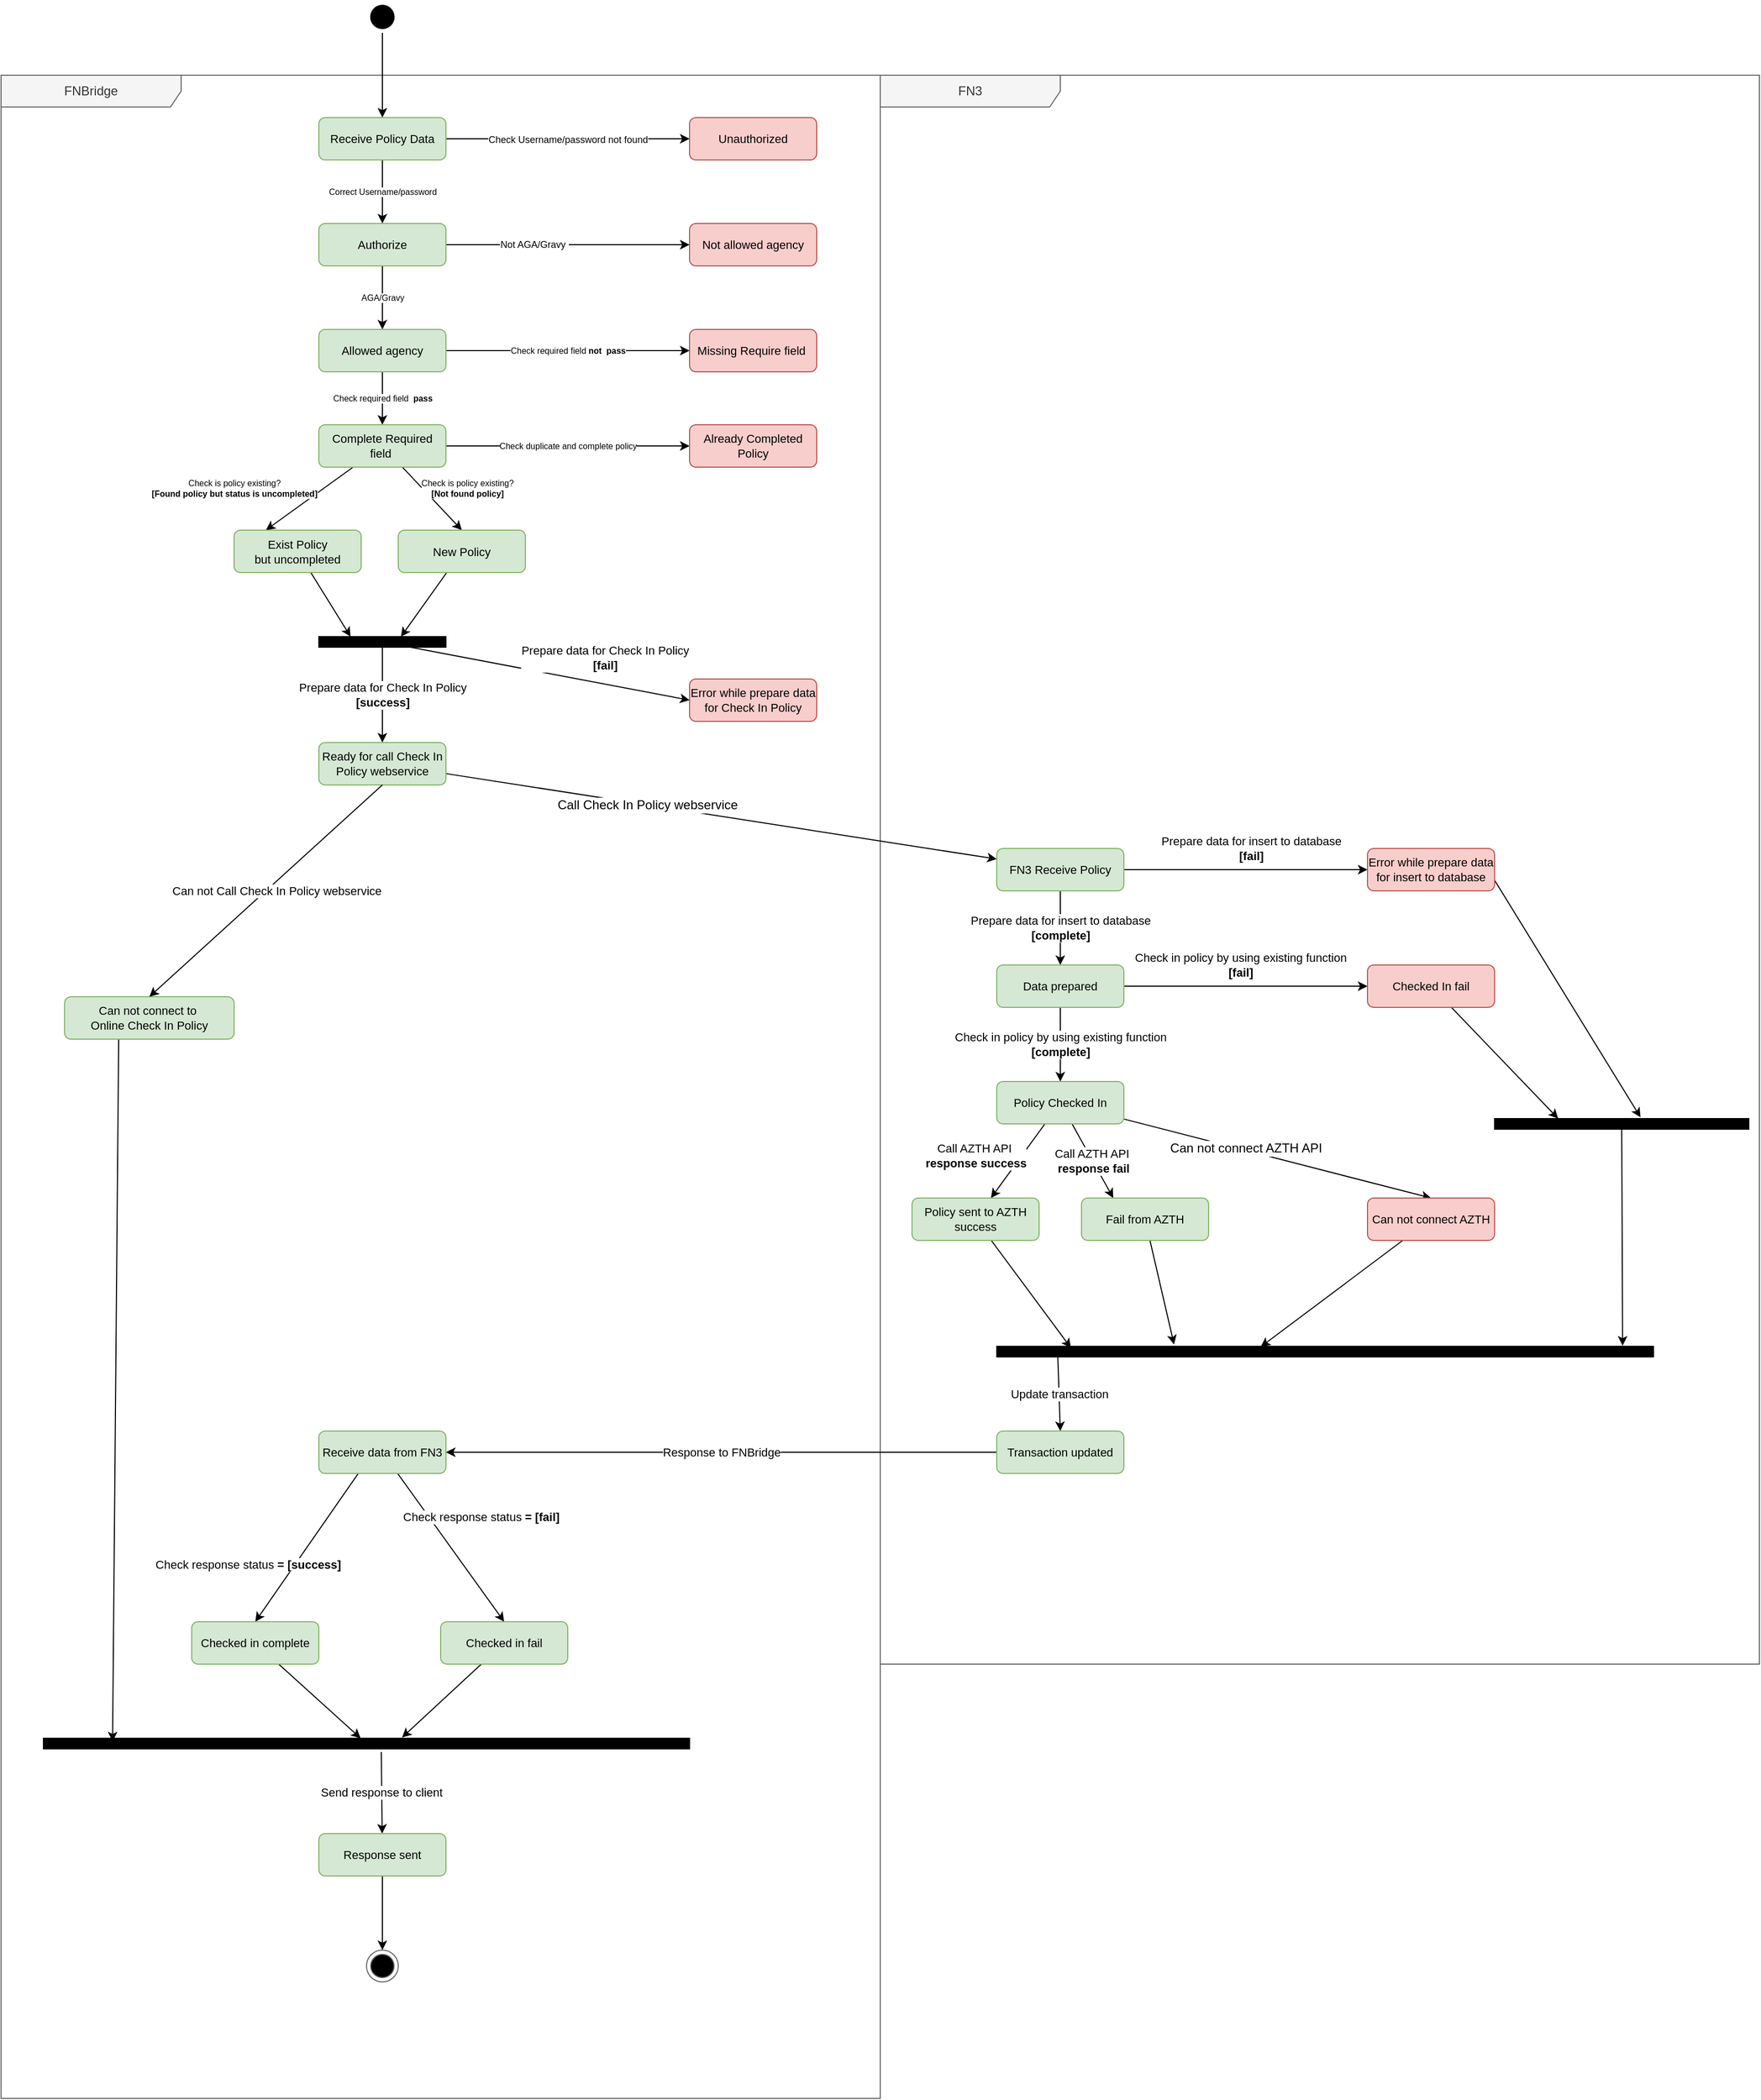 <mxfile version="10.6.0" type="github"><diagram id="sMCr9nXkibw11Oo0Oi_z" name="Page-1"><mxGraphModel dx="2087" dy="1023" grid="1" gridSize="10" guides="1" tooltips="1" connect="1" arrows="1" fold="1" page="1" pageScale="1" pageWidth="850" pageHeight="1100" math="0" shadow="0"><root><mxCell id="0"/><mxCell id="1" parent="0"/><mxCell id="8YML9WY5gJOUzMFepSNd-34" value="FN3" style="shape=umlFrame;whiteSpace=wrap;html=1;width=170;height=30;fillColor=#f5f5f5;strokeColor=#666666;fontColor=#333333;" vertex="1" parent="1"><mxGeometry x="850" y="120" width="830" height="1500" as="geometry"/></mxCell><mxCell id="8YML9WY5gJOUzMFepSNd-9" value="FNBridge" style="shape=umlFrame;whiteSpace=wrap;html=1;width=170;height=30;fillColor=#f5f5f5;strokeColor=#666666;fontColor=#333333;" vertex="1" parent="1"><mxGeometry x="20" y="120" width="830" height="1910" as="geometry"/></mxCell><mxCell id="etkM9OLkd7ppTOFoVHVF-16" style="edgeStyle=orthogonalEdgeStyle;rounded=0;orthogonalLoop=1;jettySize=auto;html=1;strokeColor=#000000;fontSize=8;" parent="1" source="etkM9OLkd7ppTOFoVHVF-1" target="etkM9OLkd7ppTOFoVHVF-3" edge="1"><mxGeometry relative="1" as="geometry"/></mxCell><mxCell id="etkM9OLkd7ppTOFoVHVF-1" value="" style="ellipse;html=1;shape=startState;fillColor=#000000;strokeColor=#000000;fontColor=#333333;" parent="1" vertex="1"><mxGeometry x="365" y="50" width="30" height="30" as="geometry"/></mxCell><mxCell id="etkM9OLkd7ppTOFoVHVF-6" value="&lt;font style=&quot;font-size: 9px&quot;&gt;Check Username/password not found&lt;/font&gt;" style="edgeStyle=orthogonalEdgeStyle;rounded=0;orthogonalLoop=1;jettySize=auto;html=1;entryX=0;entryY=0.5;entryDx=0;entryDy=0;strokeColor=#000000;" parent="1" source="etkM9OLkd7ppTOFoVHVF-3" target="etkM9OLkd7ppTOFoVHVF-5" edge="1"><mxGeometry relative="1" as="geometry"/></mxCell><mxCell id="etkM9OLkd7ppTOFoVHVF-15" value="&lt;span&gt;Correct Username/password&lt;/span&gt;" style="edgeStyle=orthogonalEdgeStyle;rounded=0;orthogonalLoop=1;jettySize=auto;html=1;entryX=0.5;entryY=0;entryDx=0;entryDy=0;strokeColor=#000000;fontSize=8;" parent="1" source="etkM9OLkd7ppTOFoVHVF-3" target="etkM9OLkd7ppTOFoVHVF-4" edge="1"><mxGeometry relative="1" as="geometry"/></mxCell><mxCell id="etkM9OLkd7ppTOFoVHVF-3" value="Receive Policy Data" style="rounded=1;whiteSpace=wrap;html=1;strokeColor=#82b366;fillColor=#d5e8d4;fontSize=11;" parent="1" vertex="1"><mxGeometry x="320" y="160" width="120" height="40" as="geometry"/></mxCell><mxCell id="etkM9OLkd7ppTOFoVHVF-8" style="edgeStyle=orthogonalEdgeStyle;rounded=0;orthogonalLoop=1;jettySize=auto;html=1;entryX=0;entryY=0.5;entryDx=0;entryDy=0;strokeColor=#000000;" parent="1" source="etkM9OLkd7ppTOFoVHVF-4" target="etkM9OLkd7ppTOFoVHVF-7" edge="1"><mxGeometry relative="1" as="geometry"/></mxCell><mxCell id="etkM9OLkd7ppTOFoVHVF-9" value="&lt;font style=&quot;font-size: 9px&quot;&gt;Not AGA/Gravy&amp;nbsp;&lt;/font&gt;" style="text;html=1;resizable=0;points=[];align=center;verticalAlign=middle;labelBackgroundColor=#ffffff;fontSize=8;" parent="etkM9OLkd7ppTOFoVHVF-8" vertex="1" connectable="0"><mxGeometry x="-0.002" y="-32" relative="1" as="geometry"><mxPoint x="-32" y="-32" as="offset"/></mxGeometry></mxCell><mxCell id="etkM9OLkd7ppTOFoVHVF-11" value="&lt;span&gt;AGA/Gravy&lt;/span&gt;" style="edgeStyle=orthogonalEdgeStyle;rounded=0;orthogonalLoop=1;jettySize=auto;html=1;strokeColor=#000000;fontSize=8;" parent="1" source="etkM9OLkd7ppTOFoVHVF-4" target="etkM9OLkd7ppTOFoVHVF-10" edge="1"><mxGeometry relative="1" as="geometry"/></mxCell><mxCell id="etkM9OLkd7ppTOFoVHVF-4" value="Authorize" style="rounded=1;whiteSpace=wrap;html=1;strokeColor=#82b366;fillColor=#d5e8d4;fontSize=11;" parent="1" vertex="1"><mxGeometry x="320" y="260" width="120" height="40" as="geometry"/></mxCell><mxCell id="etkM9OLkd7ppTOFoVHVF-5" value="Unauthorized" style="rounded=1;whiteSpace=wrap;html=1;strokeColor=#b85450;fillColor=#f8cecc;fontSize=11;" parent="1" vertex="1"><mxGeometry x="670" y="160" width="120" height="40" as="geometry"/></mxCell><mxCell id="etkM9OLkd7ppTOFoVHVF-7" value="Not allowed agency" style="rounded=1;whiteSpace=wrap;html=1;strokeColor=#b85450;fillColor=#f8cecc;fontSize=11;" parent="1" vertex="1"><mxGeometry x="670" y="260" width="120" height="40" as="geometry"/></mxCell><mxCell id="etkM9OLkd7ppTOFoVHVF-19" value="Check required field &lt;b&gt;not&amp;nbsp; pass&lt;/b&gt;" style="edgeStyle=orthogonalEdgeStyle;rounded=0;orthogonalLoop=1;jettySize=auto;html=1;entryX=0;entryY=0.5;entryDx=0;entryDy=0;strokeColor=#000000;fontSize=8;" parent="1" source="etkM9OLkd7ppTOFoVHVF-10" target="etkM9OLkd7ppTOFoVHVF-17" edge="1"><mxGeometry relative="1" as="geometry"/></mxCell><mxCell id="etkM9OLkd7ppTOFoVHVF-20" value="Check required field&amp;nbsp; &lt;b&gt;pass&lt;/b&gt;" style="edgeStyle=orthogonalEdgeStyle;rounded=0;orthogonalLoop=1;jettySize=auto;html=1;entryX=0.5;entryY=0;entryDx=0;entryDy=0;strokeColor=#000000;fontSize=8;" parent="1" source="etkM9OLkd7ppTOFoVHVF-10" target="etkM9OLkd7ppTOFoVHVF-18" edge="1"><mxGeometry relative="1" as="geometry"/></mxCell><mxCell id="etkM9OLkd7ppTOFoVHVF-10" value="&lt;span style=&quot;font-size: 11px;&quot;&gt;Allowed agency&lt;/span&gt;" style="rounded=1;whiteSpace=wrap;html=1;strokeColor=#82b366;fillColor=#d5e8d4;fontSize=11;" parent="1" vertex="1"><mxGeometry x="320" y="360" width="120" height="40" as="geometry"/></mxCell><mxCell id="etkM9OLkd7ppTOFoVHVF-17" value="Missing Require field&amp;nbsp;" style="rounded=1;whiteSpace=wrap;html=1;strokeColor=#b85450;fillColor=#f8cecc;fontSize=11;" parent="1" vertex="1"><mxGeometry x="670" y="360" width="120" height="40" as="geometry"/></mxCell><mxCell id="etkM9OLkd7ppTOFoVHVF-24" value="Check duplicate and complete policy" style="edgeStyle=orthogonalEdgeStyle;rounded=0;orthogonalLoop=1;jettySize=auto;html=1;entryX=0;entryY=0.5;entryDx=0;entryDy=0;strokeColor=#000000;fontSize=8;" parent="1" source="etkM9OLkd7ppTOFoVHVF-18" target="etkM9OLkd7ppTOFoVHVF-23" edge="1"><mxGeometry relative="1" as="geometry"/></mxCell><mxCell id="etkM9OLkd7ppTOFoVHVF-25" value="Check is policy existing?&lt;br&gt;&lt;b&gt;[Found policy but status is uncompleted]&lt;/b&gt;" style="rounded=0;orthogonalLoop=1;jettySize=auto;html=1;entryX=0.25;entryY=0;entryDx=0;entryDy=0;strokeColor=#000000;fontSize=8;" parent="1" source="etkM9OLkd7ppTOFoVHVF-18" target="etkM9OLkd7ppTOFoVHVF-22" edge="1"><mxGeometry x="1" y="-50" relative="1" as="geometry"><mxPoint x="-1" y="1" as="offset"/></mxGeometry></mxCell><mxCell id="etkM9OLkd7ppTOFoVHVF-26" style="rounded=0;orthogonalLoop=1;jettySize=auto;html=1;entryX=0.5;entryY=0;entryDx=0;entryDy=0;strokeColor=#000000;fontSize=8;" parent="1" source="etkM9OLkd7ppTOFoVHVF-18" target="etkM9OLkd7ppTOFoVHVF-21" edge="1"><mxGeometry relative="1" as="geometry"/></mxCell><mxCell id="etkM9OLkd7ppTOFoVHVF-27" value="Check is policy existing?&lt;br&gt;&lt;b&gt;[Not found policy]&lt;/b&gt;" style="text;html=1;resizable=0;points=[];align=center;verticalAlign=middle;labelBackgroundColor=#ffffff;fontSize=8;" parent="etkM9OLkd7ppTOFoVHVF-26" vertex="1" connectable="0"><mxGeometry x="-0.576" y="15" relative="1" as="geometry"><mxPoint x="38" y="17.5" as="offset"/></mxGeometry></mxCell><mxCell id="etkM9OLkd7ppTOFoVHVF-18" value="&lt;span style=&quot;font-size: 11px;&quot;&gt;Complete Required field&amp;nbsp;&lt;/span&gt;" style="rounded=1;whiteSpace=wrap;html=1;strokeColor=#82b366;fillColor=#d5e8d4;fontSize=11;" parent="1" vertex="1"><mxGeometry x="320" y="450" width="120" height="40" as="geometry"/></mxCell><mxCell id="8YML9WY5gJOUzMFepSNd-4" style="edgeStyle=none;rounded=0;orthogonalLoop=1;jettySize=auto;html=1;entryX=0.646;entryY=0.014;entryDx=0;entryDy=0;entryPerimeter=0;" edge="1" parent="1" source="etkM9OLkd7ppTOFoVHVF-21" target="8YML9WY5gJOUzMFepSNd-2"><mxGeometry relative="1" as="geometry"/></mxCell><mxCell id="etkM9OLkd7ppTOFoVHVF-21" value="&lt;span style=&quot;font-size: 11px;&quot;&gt;New Policy&lt;/span&gt;" style="rounded=1;whiteSpace=wrap;html=1;strokeColor=#82b366;fillColor=#d5e8d4;fontSize=11;" parent="1" vertex="1"><mxGeometry x="395" y="549.5" width="120" height="40" as="geometry"/></mxCell><mxCell id="8YML9WY5gJOUzMFepSNd-3" style="edgeStyle=none;rounded=0;orthogonalLoop=1;jettySize=auto;html=1;entryX=0.25;entryY=0;entryDx=0;entryDy=0;" edge="1" parent="1" source="etkM9OLkd7ppTOFoVHVF-22" target="8YML9WY5gJOUzMFepSNd-2"><mxGeometry relative="1" as="geometry"/></mxCell><mxCell id="etkM9OLkd7ppTOFoVHVF-22" value="&lt;span style=&quot;font-size: 11px;&quot;&gt;Exist Policy but&amp;nbsp;&lt;/span&gt;uncompleted" style="rounded=1;whiteSpace=wrap;html=1;strokeColor=#82b366;fillColor=#d5e8d4;fontSize=11;" parent="1" vertex="1"><mxGeometry x="240" y="549.5" width="120" height="40" as="geometry"/></mxCell><mxCell id="etkM9OLkd7ppTOFoVHVF-23" value="Already Completed Policy" style="rounded=1;whiteSpace=wrap;html=1;strokeColor=#b85450;fillColor=#f8cecc;fontSize=11;" parent="1" vertex="1"><mxGeometry x="670" y="450" width="120" height="40" as="geometry"/></mxCell><mxCell id="8YML9WY5gJOUzMFepSNd-1" value="Error while prepare data for Check In Policy" style="rounded=1;whiteSpace=wrap;html=1;strokeColor=#b85450;fillColor=#f8cecc;fontSize=11;" vertex="1" parent="1"><mxGeometry x="670" y="690" width="120" height="40" as="geometry"/></mxCell><mxCell id="8YML9WY5gJOUzMFepSNd-5" value="Prepare data for Check In Policy&lt;br&gt;&lt;b&gt;[fail]&lt;/b&gt;" style="edgeStyle=none;rounded=0;orthogonalLoop=1;jettySize=auto;html=1;entryX=0;entryY=0.5;entryDx=0;entryDy=0;" edge="1" parent="1" source="8YML9WY5gJOUzMFepSNd-2" target="8YML9WY5gJOUzMFepSNd-1"><mxGeometry x="0.358" y="24" relative="1" as="geometry"><mxPoint as="offset"/></mxGeometry></mxCell><mxCell id="8YML9WY5gJOUzMFepSNd-7" value="&lt;span&gt;Prepare data for Check In Policy&lt;br&gt;&lt;b&gt;[success]&lt;/b&gt;&lt;br&gt;&lt;/span&gt;" style="edgeStyle=none;rounded=0;orthogonalLoop=1;jettySize=auto;html=1;entryX=0.5;entryY=0;entryDx=0;entryDy=0;" edge="1" parent="1" source="8YML9WY5gJOUzMFepSNd-2" target="8YML9WY5gJOUzMFepSNd-6"><mxGeometry relative="1" as="geometry"/></mxCell><mxCell id="8YML9WY5gJOUzMFepSNd-2" value="" style="rounded=0;whiteSpace=wrap;html=1;fillColor=#000000;" vertex="1" parent="1"><mxGeometry x="320" y="650" width="120" height="10" as="geometry"/></mxCell><mxCell id="8YML9WY5gJOUzMFepSNd-12" value="Check response status&lt;b&gt; = [success]&lt;/b&gt;&lt;br&gt;" style="edgeStyle=none;rounded=0;orthogonalLoop=1;jettySize=auto;html=1;entryX=0.5;entryY=0;entryDx=0;entryDy=0;exitX=0.314;exitY=0.984;exitDx=0;exitDy=0;exitPerimeter=0;" edge="1" parent="1" source="8YML9WY5gJOUzMFepSNd-51" target="8YML9WY5gJOUzMFepSNd-20"><mxGeometry x="0.532" y="-37" relative="1" as="geometry"><mxPoint x="10" y="1040" as="sourcePoint"/><mxPoint x="340" y="920" as="targetPoint"/><mxPoint as="offset"/></mxGeometry></mxCell><mxCell id="8YML9WY5gJOUzMFepSNd-22" value="Check&amp;nbsp;response status&lt;b&gt;&amp;nbsp;= [fail]&lt;/b&gt;" style="edgeStyle=none;rounded=0;orthogonalLoop=1;jettySize=auto;html=1;entryX=0.5;entryY=0;entryDx=0;entryDy=0;" edge="1" parent="1" source="8YML9WY5gJOUzMFepSNd-51" target="8YML9WY5gJOUzMFepSNd-21"><mxGeometry x="-0.077" y="40" relative="1" as="geometry"><mxPoint as="offset"/></mxGeometry></mxCell><mxCell id="8YML9WY5gJOUzMFepSNd-35" style="edgeStyle=none;rounded=0;orthogonalLoop=1;jettySize=auto;html=1;entryX=0;entryY=0.25;entryDx=0;entryDy=0;" edge="1" parent="1" source="8YML9WY5gJOUzMFepSNd-6" target="8YML9WY5gJOUzMFepSNd-10"><mxGeometry relative="1" as="geometry"/></mxCell><mxCell id="8YML9WY5gJOUzMFepSNd-55" value="&lt;span&gt;Call Check In Policy webservice&lt;/span&gt;" style="text;html=1;resizable=0;points=[];align=center;verticalAlign=middle;labelBackgroundColor=#ffffff;" vertex="1" connectable="0" parent="8YML9WY5gJOUzMFepSNd-35"><mxGeometry x="-0.27" relative="1" as="geometry"><mxPoint as="offset"/></mxGeometry></mxCell><mxCell id="8YML9WY5gJOUzMFepSNd-6" value="&lt;span style=&quot;font-size: 11px&quot;&gt;Ready for call Check In Policy webservice&lt;/span&gt;" style="rounded=1;whiteSpace=wrap;html=1;strokeColor=#82b366;fillColor=#d5e8d4;fontSize=11;" vertex="1" parent="1"><mxGeometry x="320" y="750" width="120" height="40" as="geometry"/></mxCell><mxCell id="8YML9WY5gJOUzMFepSNd-13" value="Prepare data for insert to database&lt;br&gt;&lt;b&gt;[complete]&lt;/b&gt;&lt;br&gt;" style="edgeStyle=none;rounded=0;orthogonalLoop=1;jettySize=auto;html=1;entryX=0.5;entryY=0;entryDx=0;entryDy=0;" edge="1" parent="1" source="8YML9WY5gJOUzMFepSNd-10" target="8YML9WY5gJOUzMFepSNd-11"><mxGeometry relative="1" as="geometry"/></mxCell><mxCell id="8YML9WY5gJOUzMFepSNd-15" value="Prepare data for insert to database&lt;br&gt;&lt;b&gt;[fail]&lt;/b&gt;&lt;br&gt;" style="edgeStyle=none;rounded=0;orthogonalLoop=1;jettySize=auto;html=1;entryX=0;entryY=0.5;entryDx=0;entryDy=0;" edge="1" parent="1" source="8YML9WY5gJOUzMFepSNd-10" target="8YML9WY5gJOUzMFepSNd-14"><mxGeometry x="0.043" y="20" relative="1" as="geometry"><mxPoint as="offset"/></mxGeometry></mxCell><mxCell id="8YML9WY5gJOUzMFepSNd-10" value="&lt;span style=&quot;font-size: 11px&quot;&gt;FN3 Receive Policy&lt;/span&gt;" style="rounded=1;whiteSpace=wrap;html=1;strokeColor=#82b366;fillColor=#d5e8d4;fontSize=11;" vertex="1" parent="1"><mxGeometry x="960" y="850" width="120" height="40" as="geometry"/></mxCell><mxCell id="8YML9WY5gJOUzMFepSNd-17" value="Check in policy by using existing function&lt;br&gt;&lt;b&gt;[complete]&lt;/b&gt;&lt;br&gt;" style="edgeStyle=none;rounded=0;orthogonalLoop=1;jettySize=auto;html=1;entryX=0.5;entryY=0;entryDx=0;entryDy=0;" edge="1" parent="1" source="8YML9WY5gJOUzMFepSNd-11" target="8YML9WY5gJOUzMFepSNd-16"><mxGeometry relative="1" as="geometry"/></mxCell><mxCell id="8YML9WY5gJOUzMFepSNd-19" value="Check in policy by using existing function&lt;br&gt;&lt;b&gt;[fail]&lt;/b&gt;" style="edgeStyle=none;rounded=0;orthogonalLoop=1;jettySize=auto;html=1;entryX=0;entryY=0.5;entryDx=0;entryDy=0;" edge="1" parent="1" source="8YML9WY5gJOUzMFepSNd-11" target="8YML9WY5gJOUzMFepSNd-18"><mxGeometry x="-0.044" y="20" relative="1" as="geometry"><mxPoint as="offset"/></mxGeometry></mxCell><mxCell id="8YML9WY5gJOUzMFepSNd-11" value="&lt;span style=&quot;font-size: 11px&quot;&gt;Data prepared&lt;/span&gt;" style="rounded=1;whiteSpace=wrap;html=1;strokeColor=#82b366;fillColor=#d5e8d4;fontSize=11;" vertex="1" parent="1"><mxGeometry x="960" y="960" width="120" height="40" as="geometry"/></mxCell><mxCell id="8YML9WY5gJOUzMFepSNd-58" style="edgeStyle=none;rounded=0;orthogonalLoop=1;jettySize=auto;html=1;entryX=0.574;entryY=-0.121;entryDx=0;entryDy=0;entryPerimeter=0;exitX=1;exitY=0.75;exitDx=0;exitDy=0;" edge="1" parent="1" source="8YML9WY5gJOUzMFepSNd-14" target="8YML9WY5gJOUzMFepSNd-56"><mxGeometry relative="1" as="geometry"/></mxCell><mxCell id="8YML9WY5gJOUzMFepSNd-14" value="Error while prepare data for&amp;nbsp;&lt;span&gt;insert to database&lt;/span&gt;" style="rounded=1;whiteSpace=wrap;html=1;strokeColor=#b85450;fillColor=#f8cecc;fontSize=11;" vertex="1" parent="1"><mxGeometry x="1310" y="850" width="120" height="40" as="geometry"/></mxCell><mxCell id="8YML9WY5gJOUzMFepSNd-37" value="Call AZTH API&amp;nbsp;&lt;br&gt;&lt;b&gt;response success&lt;/b&gt;&lt;br&gt;" style="edgeStyle=none;rounded=0;orthogonalLoop=1;jettySize=auto;html=1;" edge="1" parent="1" source="8YML9WY5gJOUzMFepSNd-16" target="8YML9WY5gJOUzMFepSNd-36"><mxGeometry x="0.45" y="-35" relative="1" as="geometry"><mxPoint as="offset"/></mxGeometry></mxCell><mxCell id="8YML9WY5gJOUzMFepSNd-39" value="Call AZTH API&amp;nbsp;&lt;br&gt;&lt;b&gt;response fail&lt;/b&gt;" style="edgeStyle=none;rounded=0;orthogonalLoop=1;jettySize=auto;html=1;entryX=0.25;entryY=0;entryDx=0;entryDy=0;" edge="1" parent="1" source="8YML9WY5gJOUzMFepSNd-16" target="8YML9WY5gJOUzMFepSNd-38"><mxGeometry relative="1" as="geometry"/></mxCell><mxCell id="8YML9WY5gJOUzMFepSNd-42" style="edgeStyle=none;rounded=0;orthogonalLoop=1;jettySize=auto;html=1;entryX=0.5;entryY=0;entryDx=0;entryDy=0;" edge="1" parent="1" source="8YML9WY5gJOUzMFepSNd-16" target="8YML9WY5gJOUzMFepSNd-41"><mxGeometry relative="1" as="geometry"/></mxCell><mxCell id="8YML9WY5gJOUzMFepSNd-43" value="Can not connect AZTH API" style="text;html=1;resizable=0;points=[];align=center;verticalAlign=middle;labelBackgroundColor=#ffffff;" vertex="1" connectable="0" parent="8YML9WY5gJOUzMFepSNd-42"><mxGeometry x="-0.211" y="2" relative="1" as="geometry"><mxPoint as="offset"/></mxGeometry></mxCell><mxCell id="8YML9WY5gJOUzMFepSNd-16" value="Policy Checked In" style="rounded=1;whiteSpace=wrap;html=1;strokeColor=#82b366;fillColor=#d5e8d4;fontSize=11;" vertex="1" parent="1"><mxGeometry x="960" y="1070" width="120" height="40" as="geometry"/></mxCell><mxCell id="8YML9WY5gJOUzMFepSNd-57" style="edgeStyle=none;rounded=0;orthogonalLoop=1;jettySize=auto;html=1;entryX=0.25;entryY=0;entryDx=0;entryDy=0;" edge="1" parent="1" source="8YML9WY5gJOUzMFepSNd-18" target="8YML9WY5gJOUzMFepSNd-56"><mxGeometry relative="1" as="geometry"/></mxCell><mxCell id="8YML9WY5gJOUzMFepSNd-18" value="Checked In fail&lt;br&gt;" style="rounded=1;whiteSpace=wrap;html=1;strokeColor=#b85450;fillColor=#f8cecc;fontSize=11;" vertex="1" parent="1"><mxGeometry x="1310" y="960" width="120" height="40" as="geometry"/></mxCell><mxCell id="8YML9WY5gJOUzMFepSNd-27" style="edgeStyle=none;rounded=0;orthogonalLoop=1;jettySize=auto;html=1;" edge="1" parent="1" source="8YML9WY5gJOUzMFepSNd-20" target="8YML9WY5gJOUzMFepSNd-26"><mxGeometry relative="1" as="geometry"/></mxCell><mxCell id="8YML9WY5gJOUzMFepSNd-20" value="&lt;span style=&quot;font-size: 11px&quot;&gt;Checked in complete&lt;/span&gt;" style="rounded=1;whiteSpace=wrap;html=1;strokeColor=#82b366;fillColor=#d5e8d4;fontSize=11;" vertex="1" parent="1"><mxGeometry x="200" y="1580" width="120" height="40" as="geometry"/></mxCell><mxCell id="8YML9WY5gJOUzMFepSNd-28" style="edgeStyle=none;rounded=0;orthogonalLoop=1;jettySize=auto;html=1;entryX=0.555;entryY=-0.066;entryDx=0;entryDy=0;entryPerimeter=0;" edge="1" parent="1" source="8YML9WY5gJOUzMFepSNd-21" target="8YML9WY5gJOUzMFepSNd-26"><mxGeometry relative="1" as="geometry"/></mxCell><mxCell id="8YML9WY5gJOUzMFepSNd-21" value="Checked in fail&lt;br&gt;" style="rounded=1;whiteSpace=wrap;html=1;strokeColor=#82b366;fillColor=#d5e8d4;fontSize=11;" vertex="1" parent="1"><mxGeometry x="435" y="1580" width="120" height="40" as="geometry"/></mxCell><mxCell id="8YML9WY5gJOUzMFepSNd-54" style="edgeStyle=none;rounded=0;orthogonalLoop=1;jettySize=auto;html=1;entryX=0.107;entryY=0.3;entryDx=0;entryDy=0;entryPerimeter=0;exitX=0.319;exitY=1.011;exitDx=0;exitDy=0;exitPerimeter=0;" edge="1" parent="1" source="8YML9WY5gJOUzMFepSNd-23" target="8YML9WY5gJOUzMFepSNd-26"><mxGeometry relative="1" as="geometry"/></mxCell><mxCell id="8YML9WY5gJOUzMFepSNd-23" value="Can not connect to&amp;nbsp;&lt;br&gt;&lt;span&gt;Online Check In Policy&lt;/span&gt;&lt;br&gt;" style="rounded=1;whiteSpace=wrap;html=1;strokeColor=#82b366;fillColor=#d5e8d4;fontSize=11;" vertex="1" parent="1"><mxGeometry x="80" y="990" width="160" height="40" as="geometry"/></mxCell><mxCell id="8YML9WY5gJOUzMFepSNd-31" value="Send response to client" style="edgeStyle=none;rounded=0;orthogonalLoop=1;jettySize=auto;html=1;" edge="1" parent="1" target="8YML9WY5gJOUzMFepSNd-30"><mxGeometry relative="1" as="geometry"><mxPoint x="379" y="1703" as="sourcePoint"/></mxGeometry></mxCell><mxCell id="8YML9WY5gJOUzMFepSNd-26" value="" style="rounded=0;whiteSpace=wrap;html=1;fillColor=#000000;" vertex="1" parent="1"><mxGeometry x="60" y="1690" width="610" height="10" as="geometry"/></mxCell><mxCell id="8YML9WY5gJOUzMFepSNd-33" style="edgeStyle=none;rounded=0;orthogonalLoop=1;jettySize=auto;html=1;entryX=0.5;entryY=0;entryDx=0;entryDy=0;" edge="1" parent="1" source="8YML9WY5gJOUzMFepSNd-30" target="8YML9WY5gJOUzMFepSNd-32"><mxGeometry relative="1" as="geometry"/></mxCell><mxCell id="8YML9WY5gJOUzMFepSNd-30" value="Response sent&lt;br&gt;" style="rounded=1;whiteSpace=wrap;html=1;strokeColor=#82b366;fillColor=#d5e8d4;fontSize=11;" vertex="1" parent="1"><mxGeometry x="320" y="1780" width="120" height="40" as="geometry"/></mxCell><mxCell id="8YML9WY5gJOUzMFepSNd-32" value="" style="ellipse;html=1;shape=endState;fillColor=#000000;strokeColor=#666666;fontColor=#333333;" vertex="1" parent="1"><mxGeometry x="365" y="1890" width="30" height="30" as="geometry"/></mxCell><mxCell id="8YML9WY5gJOUzMFepSNd-45" style="edgeStyle=none;rounded=0;orthogonalLoop=1;jettySize=auto;html=1;entryX=0.113;entryY=0.157;entryDx=0;entryDy=0;entryPerimeter=0;" edge="1" parent="1" source="8YML9WY5gJOUzMFepSNd-36" target="8YML9WY5gJOUzMFepSNd-44"><mxGeometry relative="1" as="geometry"/></mxCell><mxCell id="8YML9WY5gJOUzMFepSNd-36" value="Policy sent to AZTH success" style="rounded=1;whiteSpace=wrap;html=1;strokeColor=#82b366;fillColor=#d5e8d4;fontSize=11;" vertex="1" parent="1"><mxGeometry x="880" y="1180" width="120" height="40" as="geometry"/></mxCell><mxCell id="8YML9WY5gJOUzMFepSNd-46" style="edgeStyle=none;rounded=0;orthogonalLoop=1;jettySize=auto;html=1;entryX=0.27;entryY=-0.177;entryDx=0;entryDy=0;entryPerimeter=0;" edge="1" parent="1" source="8YML9WY5gJOUzMFepSNd-38" target="8YML9WY5gJOUzMFepSNd-44"><mxGeometry relative="1" as="geometry"/></mxCell><mxCell id="8YML9WY5gJOUzMFepSNd-38" value="Fail from AZTH" style="rounded=1;whiteSpace=wrap;html=1;strokeColor=#82b366;fillColor=#d5e8d4;fontSize=11;" vertex="1" parent="1"><mxGeometry x="1040" y="1180" width="120" height="40" as="geometry"/></mxCell><mxCell id="8YML9WY5gJOUzMFepSNd-49" style="edgeStyle=none;rounded=0;orthogonalLoop=1;jettySize=auto;html=1;entryX=0.402;entryY=0.045;entryDx=0;entryDy=0;entryPerimeter=0;" edge="1" parent="1" source="8YML9WY5gJOUzMFepSNd-41" target="8YML9WY5gJOUzMFepSNd-44"><mxGeometry relative="1" as="geometry"/></mxCell><mxCell id="8YML9WY5gJOUzMFepSNd-41" value="Can not connect AZTH&lt;br&gt;" style="rounded=1;whiteSpace=wrap;html=1;strokeColor=#b85450;fillColor=#f8cecc;fontSize=11;" vertex="1" parent="1"><mxGeometry x="1310" y="1180" width="120" height="40" as="geometry"/></mxCell><mxCell id="8YML9WY5gJOUzMFepSNd-48" value="Update transaction" style="edgeStyle=none;rounded=0;orthogonalLoop=1;jettySize=auto;html=1;entryX=0.5;entryY=0;entryDx=0;entryDy=0;exitX=0.093;exitY=1.045;exitDx=0;exitDy=0;exitPerimeter=0;" edge="1" parent="1" source="8YML9WY5gJOUzMFepSNd-44" target="8YML9WY5gJOUzMFepSNd-47"><mxGeometry relative="1" as="geometry"/></mxCell><mxCell id="8YML9WY5gJOUzMFepSNd-44" value="" style="rounded=0;whiteSpace=wrap;html=1;fillColor=#000000;" vertex="1" parent="1"><mxGeometry x="960" y="1320" width="620" height="10" as="geometry"/></mxCell><mxCell id="8YML9WY5gJOUzMFepSNd-53" value="Response to FNBridge" style="edgeStyle=none;rounded=0;orthogonalLoop=1;jettySize=auto;html=1;entryX=1;entryY=0.5;entryDx=0;entryDy=0;" edge="1" parent="1" source="8YML9WY5gJOUzMFepSNd-47" target="8YML9WY5gJOUzMFepSNd-51"><mxGeometry relative="1" as="geometry"/></mxCell><mxCell id="8YML9WY5gJOUzMFepSNd-47" value="Transaction updated" style="rounded=1;whiteSpace=wrap;html=1;strokeColor=#82b366;fillColor=#d5e8d4;fontSize=11;" vertex="1" parent="1"><mxGeometry x="960" y="1400" width="120" height="40" as="geometry"/></mxCell><mxCell id="8YML9WY5gJOUzMFepSNd-50" style="edgeStyle=none;rounded=0;orthogonalLoop=1;jettySize=auto;html=1;entryX=1;entryY=0.5;entryDx=0;entryDy=0;" edge="1" parent="1" source="8YML9WY5gJOUzMFepSNd-18" target="8YML9WY5gJOUzMFepSNd-18"><mxGeometry relative="1" as="geometry"/></mxCell><mxCell id="8YML9WY5gJOUzMFepSNd-51" value="Receive data from FN3" style="rounded=1;whiteSpace=wrap;html=1;strokeColor=#82b366;fillColor=#d5e8d4;fontSize=11;" vertex="1" parent="1"><mxGeometry x="320" y="1400" width="120" height="40" as="geometry"/></mxCell><mxCell id="8YML9WY5gJOUzMFepSNd-52" value="Can not&amp;nbsp;&lt;span&gt;Call Check In Policy webservice&lt;/span&gt;" style="edgeStyle=none;rounded=0;orthogonalLoop=1;jettySize=auto;html=1;entryX=0.5;entryY=0;entryDx=0;entryDy=0;exitX=0.5;exitY=1;exitDx=0;exitDy=0;" edge="1" parent="1" source="8YML9WY5gJOUzMFepSNd-6" target="8YML9WY5gJOUzMFepSNd-23"><mxGeometry x="-0.05" y="7" relative="1" as="geometry"><mxPoint x="10" y="900" as="sourcePoint"/><mxPoint x="570" y="1655" as="targetPoint"/><mxPoint as="offset"/></mxGeometry></mxCell><mxCell id="8YML9WY5gJOUzMFepSNd-59" style="edgeStyle=none;rounded=0;orthogonalLoop=1;jettySize=auto;html=1;entryX=0.953;entryY=-0.066;entryDx=0;entryDy=0;entryPerimeter=0;" edge="1" parent="1" source="8YML9WY5gJOUzMFepSNd-56" target="8YML9WY5gJOUzMFepSNd-44"><mxGeometry relative="1" as="geometry"/></mxCell><mxCell id="8YML9WY5gJOUzMFepSNd-56" value="" style="rounded=0;whiteSpace=wrap;html=1;fillColor=#000000;" vertex="1" parent="1"><mxGeometry x="1430" y="1105" width="240" height="10" as="geometry"/></mxCell></root></mxGraphModel></diagram></mxfile>